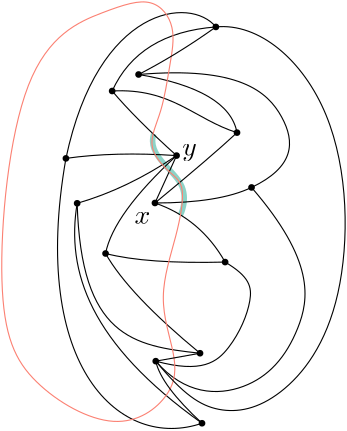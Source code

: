 <?xml version="1.0"?>
<!DOCTYPE ipe SYSTEM "ipe.dtd">
<ipe version="70206" creator="Ipe 7.2.7">
<info created="D:20180427155132" modified="D:20180502061836"/>
<ipestyle name="basic">
<symbol name="arrow/arc(spx)">
<path stroke="sym-stroke" fill="sym-stroke" pen="sym-pen">
0 0 m
-1 0.333 l
-1 -0.333 l
h
</path>
</symbol>
<symbol name="arrow/farc(spx)">
<path stroke="sym-stroke" fill="white" pen="sym-pen">
0 0 m
-1 0.333 l
-1 -0.333 l
h
</path>
</symbol>
<symbol name="arrow/ptarc(spx)">
<path stroke="sym-stroke" fill="sym-stroke" pen="sym-pen">
0 0 m
-1 0.333 l
-0.8 0 l
-1 -0.333 l
h
</path>
</symbol>
<symbol name="arrow/fptarc(spx)">
<path stroke="sym-stroke" fill="white" pen="sym-pen">
0 0 m
-1 0.333 l
-0.8 0 l
-1 -0.333 l
h
</path>
</symbol>
<symbol name="mark/circle(sx)" transformations="translations">
<path fill="sym-stroke">
0.6 0 0 0.6 0 0 e
0.4 0 0 0.4 0 0 e
</path>
</symbol>
<symbol name="mark/disk(sx)" transformations="translations">
<path fill="sym-stroke">
0.6 0 0 0.6 0 0 e
</path>
</symbol>
<symbol name="mark/fdisk(sfx)" transformations="translations">
<group>
<path fill="sym-fill">
0.5 0 0 0.5 0 0 e
</path>
<path fill="sym-stroke" fillrule="eofill">
0.6 0 0 0.6 0 0 e
0.4 0 0 0.4 0 0 e
</path>
</group>
</symbol>
<symbol name="mark/box(sx)" transformations="translations">
<path fill="sym-stroke" fillrule="eofill">
-0.6 -0.6 m
0.6 -0.6 l
0.6 0.6 l
-0.6 0.6 l
h
-0.4 -0.4 m
0.4 -0.4 l
0.4 0.4 l
-0.4 0.4 l
h
</path>
</symbol>
<symbol name="mark/square(sx)" transformations="translations">
<path fill="sym-stroke">
-0.6 -0.6 m
0.6 -0.6 l
0.6 0.6 l
-0.6 0.6 l
h
</path>
</symbol>
<symbol name="mark/fsquare(sfx)" transformations="translations">
<group>
<path fill="sym-fill">
-0.5 -0.5 m
0.5 -0.5 l
0.5 0.5 l
-0.5 0.5 l
h
</path>
<path fill="sym-stroke" fillrule="eofill">
-0.6 -0.6 m
0.6 -0.6 l
0.6 0.6 l
-0.6 0.6 l
h
-0.4 -0.4 m
0.4 -0.4 l
0.4 0.4 l
-0.4 0.4 l
h
</path>
</group>
</symbol>
<symbol name="mark/cross(sx)" transformations="translations">
<group>
<path fill="sym-stroke">
-0.43 -0.57 m
0.57 0.43 l
0.43 0.57 l
-0.57 -0.43 l
h
</path>
<path fill="sym-stroke">
-0.43 0.57 m
0.57 -0.43 l
0.43 -0.57 l
-0.57 0.43 l
h
</path>
</group>
</symbol>
<symbol name="arrow/fnormal(spx)">
<path stroke="sym-stroke" fill="white" pen="sym-pen">
0 0 m
-1 0.333 l
-1 -0.333 l
h
</path>
</symbol>
<symbol name="arrow/pointed(spx)">
<path stroke="sym-stroke" fill="sym-stroke" pen="sym-pen">
0 0 m
-1 0.333 l
-0.8 0 l
-1 -0.333 l
h
</path>
</symbol>
<symbol name="arrow/fpointed(spx)">
<path stroke="sym-stroke" fill="white" pen="sym-pen">
0 0 m
-1 0.333 l
-0.8 0 l
-1 -0.333 l
h
</path>
</symbol>
<symbol name="arrow/linear(spx)">
<path stroke="sym-stroke" pen="sym-pen">
-1 0.333 m
0 0 l
-1 -0.333 l
</path>
</symbol>
<symbol name="arrow/fdouble(spx)">
<path stroke="sym-stroke" fill="white" pen="sym-pen">
0 0 m
-1 0.333 l
-1 -0.333 l
h
-1 0 m
-2 0.333 l
-2 -0.333 l
h
</path>
</symbol>
<symbol name="arrow/double(spx)">
<path stroke="sym-stroke" fill="sym-stroke" pen="sym-pen">
0 0 m
-1 0.333 l
-1 -0.333 l
h
-1 0 m
-2 0.333 l
-2 -0.333 l
h
</path>
</symbol>
<pen name="heavier" value="0.8"/>
<pen name="fat" value="1.2"/>
<pen name="ultrafat" value="2"/>
<symbolsize name="large" value="5"/>
<symbolsize name="small" value="2"/>
<symbolsize name="tiny" value="1.1"/>
<arrowsize name="large" value="10"/>
<arrowsize name="small" value="5"/>
<arrowsize name="tiny" value="3"/>
<color name="red" value="1 0 0"/>
<color name="green" value="0 1 0"/>
<color name="blue" value="0 0 1"/>
<color name="yellow" value="1 1 0"/>
<color name="orange" value="1 0.647 0"/>
<color name="gold" value="1 0.843 0"/>
<color name="purple" value="0.627 0.125 0.941"/>
<color name="gray" value="0.745"/>
<color name="brown" value="0.647 0.165 0.165"/>
<color name="navy" value="0 0 0.502"/>
<color name="pink" value="1 0.753 0.796"/>
<color name="seagreen" value="0.18 0.545 0.341"/>
<color name="turquoise" value="0.251 0.878 0.816"/>
<color name="violet" value="0.933 0.51 0.933"/>
<color name="darkblue" value="0 0 0.545"/>
<color name="darkcyan" value="0 0.545 0.545"/>
<color name="darkgray" value="0.663"/>
<color name="darkgreen" value="0 0.392 0"/>
<color name="darkmagenta" value="0.545 0 0.545"/>
<color name="darkorange" value="1 0.549 0"/>
<color name="darkred" value="0.545 0 0"/>
<color name="lightblue" value="0.678 0.847 0.902"/>
<color name="lightcyan" value="0.878 1 1"/>
<color name="lightgray" value="0.827"/>
<color name="lightgreen" value="0.565 0.933 0.565"/>
<color name="lightyellow" value="1 1 0.878"/>
<dashstyle name="dashed" value="[4] 0"/>
<dashstyle name="dotted" value="[1 3] 0"/>
<dashstyle name="dash dotted" value="[4 2 1 2] 0"/>
<dashstyle name="dash dot dotted" value="[4 2 1 2 1 2] 0"/>
<textsize name="large" value="\large"/>
<textsize name="small" value="\small"/>
<textsize name="tiny" value="\tiny"/>
<textsize name="Large" value="\Large"/>
<textsize name="LARGE" value="\LARGE"/>
<textsize name="huge" value="\huge"/>
<textsize name="Huge" value="\Huge"/>
<textsize name="footnote" value="\footnotesize"/>
<textstyle name="center" begin="\begin{center}" end="\end{center}"/>
<textstyle name="itemize" begin="\begin{itemize}" end="\end{itemize}"/>
<textstyle name="item" begin="\begin{itemize}\item{}" end="\end{itemize}"/>
<gridsize name="4 pts" value="4"/>
<gridsize name="8 pts (~3 mm)" value="8"/>
<gridsize name="16 pts (~6 mm)" value="16"/>
<gridsize name="32 pts (~12 mm)" value="32"/>
<gridsize name="10 pts (~3.5 mm)" value="10"/>
<gridsize name="20 pts (~7 mm)" value="20"/>
<gridsize name="14 pts (~5 mm)" value="14"/>
<gridsize name="28 pts (~10 mm)" value="28"/>
<gridsize name="56 pts (~20 mm)" value="56"/>
<anglesize name="90 deg" value="90"/>
<anglesize name="60 deg" value="60"/>
<anglesize name="45 deg" value="45"/>
<anglesize name="30 deg" value="30"/>
<anglesize name="22.5 deg" value="22.5"/>
<opacity name="10%" value="0.1"/>
<opacity name="30%" value="0.3"/>
<opacity name="50%" value="0.5"/>
<opacity name="75%" value="0.75"/>
<tiling name="falling" angle="-60" step="4" width="1"/>
<tiling name="rising" angle="30" step="4" width="1"/>
</ipestyle>
<ipestyle name="brew">
<color name="aliceblue" value="0.941 0.973 1"/>
<color name="brew1" value="0.552 0.827 0.78"/>
<color name="brew2" value="1 1 0.701"/>
<color name="brew3" value="0.745 0.729 0.854"/>
<color name="brew4" value="0.984 0.501 0.447"/>
<color name="brew5" value="0.501 0.694 0.827"/>
<color name="brew6" value="0.992 0.705 0.384"/>
<color name="brew7" value="0.701 0.87 0.411"/>
<color name="brew8" value="0.988 0.803 0.898"/>
</ipestyle>
<page>
<layer name="alpha"/>
<view layers="alpha" active="alpha"/>
<path layer="alpha" stroke="brew1" pen="ultrafat">
285.372 713.01 m
282.972 705.609
301.169 695.438
294.942 683.764
294.942 683.764 c
</path>
<use matrix="1 0 0 1 125.718 -0.00008" name="mark/disk(sx)" pos="144.692 728.49" size="small" stroke="black"/>
<use matrix="1 0 0 1 125.718 -0.00008" name="mark/disk(sx)" pos="142.314 669.995" size="small" stroke="black"/>
<use matrix="1 0 0 1 125.718 -0.00008" name="mark/disk(sx)" pos="185.353 666.904" size="small" stroke="black"/>
<use matrix="1 0 0 1 125.718 -0.00008" name="mark/disk(sx)" pos="132.09 688.067" size="small" stroke="black"/>
<use matrix="1 0 0 1 125.718 -0.00008" name="mark/disk(sx)" pos="128.047 704.236" size="small" stroke="black"/>
<use matrix="1 0 0 1 125.718 -0.00008" name="mark/disk(sx)" pos="189.634 713.51" size="small" stroke="black"/>
<use matrix="1 0 0 1 125.718 -0.00008" name="mark/disk(sx)" pos="194.865 693.774" size="small" stroke="black"/>
<path matrix="1 0 0 1 125.718 -0.00008" stroke="black">
142.314 669.995 m
157.057 666.19
185.353 666.904 c
</path>
<path matrix="1 0 0 1 125.718 -0.00008" stroke="black">
144.692 728.49 m
166.093 729.679
174.415 718.265
189.634 713.51 c
</path>
<path matrix="1 0 0 1 125.718 -0.00008" stroke="black">
144.692 728.49 m
154.204 749.415
182.024 751.555 c
</path>
<path matrix="1 0 0 1 125.718 -0.00008" stroke="black">
128.047 704.236 m
139.699 759.402
172.989 762.731
182.024 751.555 c
</path>
<path matrix="1 0 0 1 125.718 -0.00008" stroke="black">
132.09 688.067 m
133.516 640.034
152.063 636.705
176.318 634.089 c
</path>
<path matrix="1 0 0 1 125.718 -0.00008" stroke="black">
176.318 634.089 m
150.637 655.252
142.314 669.995 c
</path>
<path matrix="1 0 0 1 125.718 -0.00008" stroke="black">
128.047 704.236 m
114.731 628.383
148.021 598.897
177.031 608.884 c
</path>
<path matrix="1 0 0 1 125.718 -0.00008" stroke="black">
177.031 608.884 m
136.607 637.656
128.047 663.575
132.09 688.067 c
</path>
<use matrix="1 0 0 1 125.718 -0.00008" name="mark/disk(sx)" pos="177.031 608.884" size="small" stroke="black"/>
<use matrix="1 0 0 1 125.718 -0.00008" name="mark/disk(sx)" pos="176.318 634.089" size="small" stroke="black"/>
<use matrix="1 0 0 1 125.718 -0.00008" name="mark/disk(sx)" pos="182.024 751.555" size="small" stroke="black"/>
<path matrix="1 0 0 1 125.718 -0.00008" stroke="black">
189.634 713.51 m
186.78 728.966
154.204 734.435 c
</path>
<path matrix="1 0 0 1 125.718 -0.00008" stroke="black">
154.204 734.435 m
190.347 737.526
211.034 718.979
210.321 701.145
194.865 693.774 c
</path>
<path matrix="1 0 0 1 125.718 -0.00008" stroke="black">
185.353 666.904 m
194.151 661.673
196.054 654.301
187.969 635.041
177.031 626.718
160.386 631.236 c
</path>
<path matrix="1 0 0 1 125.718 -0.00008" stroke="black">
160.386 631.236 m
170.849 619.109
194.627 618.396
213.65 639.796
217.692 667.379
194.865 693.774 c
</path>
<use matrix="1 0 0 1 125.718 -0.00008" name="mark/disk(sx)" pos="160.386 631.236" size="small" stroke="black"/>
<use matrix="1 0 0 1 125.718 -0.00008" name="mark/disk(sx)" pos="154.204 734.435" size="small" stroke="black"/>
<use matrix="1 0 0 1 0 5.08846" name="mark/disk(sx)" pos="285.814 683.09" size="small" stroke="black"/>
<use matrix="1 0 0 1 0 5.08846" name="mark/disk(sx)" pos="293.596 700.151" size="small" stroke="black"/>
<path matrix="1 0 0 1 0 5.08846" stroke="black">
293.596 700.151 m
285.814 683.09 l
</path>
<path matrix="1 0 0 1 0 5.08846" stroke="black">
293.596 700.151 m
278.63 713.621
270.41 723.401 c
</path>
<path matrix="1 0 0 1 0 5.08846" stroke="black">
293.596 700.151 m
271.446 701.648
253.765 699.147 c
</path>
<path matrix="1 0 0 1 0 5.08846" stroke="black">
293.596 700.151 m
275.936 688.178
257.808 682.978 c
</path>
<path matrix="1 0 0 1 0 5.08846" stroke="black">
285.814 683.09 m
306.168 699.852
315.352 708.421 c
</path>
<path matrix="1 0 0 1 0 5.08846" stroke="black">
285.814 683.09 m
302.277 677.402
311.071 661.815 c
</path>
<path matrix="1 0 0 1 0 5.08846" stroke="black">
293.596 700.151 m
270.847 679.198
268.032 664.906 c
</path>
<text matrix="1 0 0 1 1 9.08846" transformations="translations" pos="283.12 675.906" stroke="black" type="label" width="5.694" height="4.289" depth="0" halign="right" valign="top" style="math">x</text>
<text matrix="1 0 0 1 2 5.08846" transformations="translations" pos="293.596 700.151" stroke="black" type="label" width="5.242" height="4.297" depth="1.93" valign="baseline" style="math">y</text>
<path stroke="black">
285.814 688.178 m
308.915 688.165
320.583 693.774 c
</path>
<path stroke="brew4">
239.725 622.514
273.044 603.918
293.249 619.238
293.579 633.419
286.324 653.866
294.074 677.117
297.042 694.925
291.6 698.388
282.201 708.447
288.467 720.484
291.106 737.963
293.744 751.814
285.459 762.871
269.513 758.14
236.22 743.946
227.109 648.974 u
</path>
<path stroke="black">
307.742 751.555 m
294.074 741.756
279.922 734.435 c
</path>
<path stroke="black">
302.036 634.089 m
286.104 631.236 l
</path>
<path stroke="black">
286.104 631.236 m
287.973 622.536
302.749 608.884 c
</path>
<path stroke="black">
286.104 631.236 m
296.053 619.238
308.09 611.158
330.516 615.446
356.075 648.26
355.25 726.09
323.26 753.133
307.742 751.555 c
</path>
</page>
</ipe>
